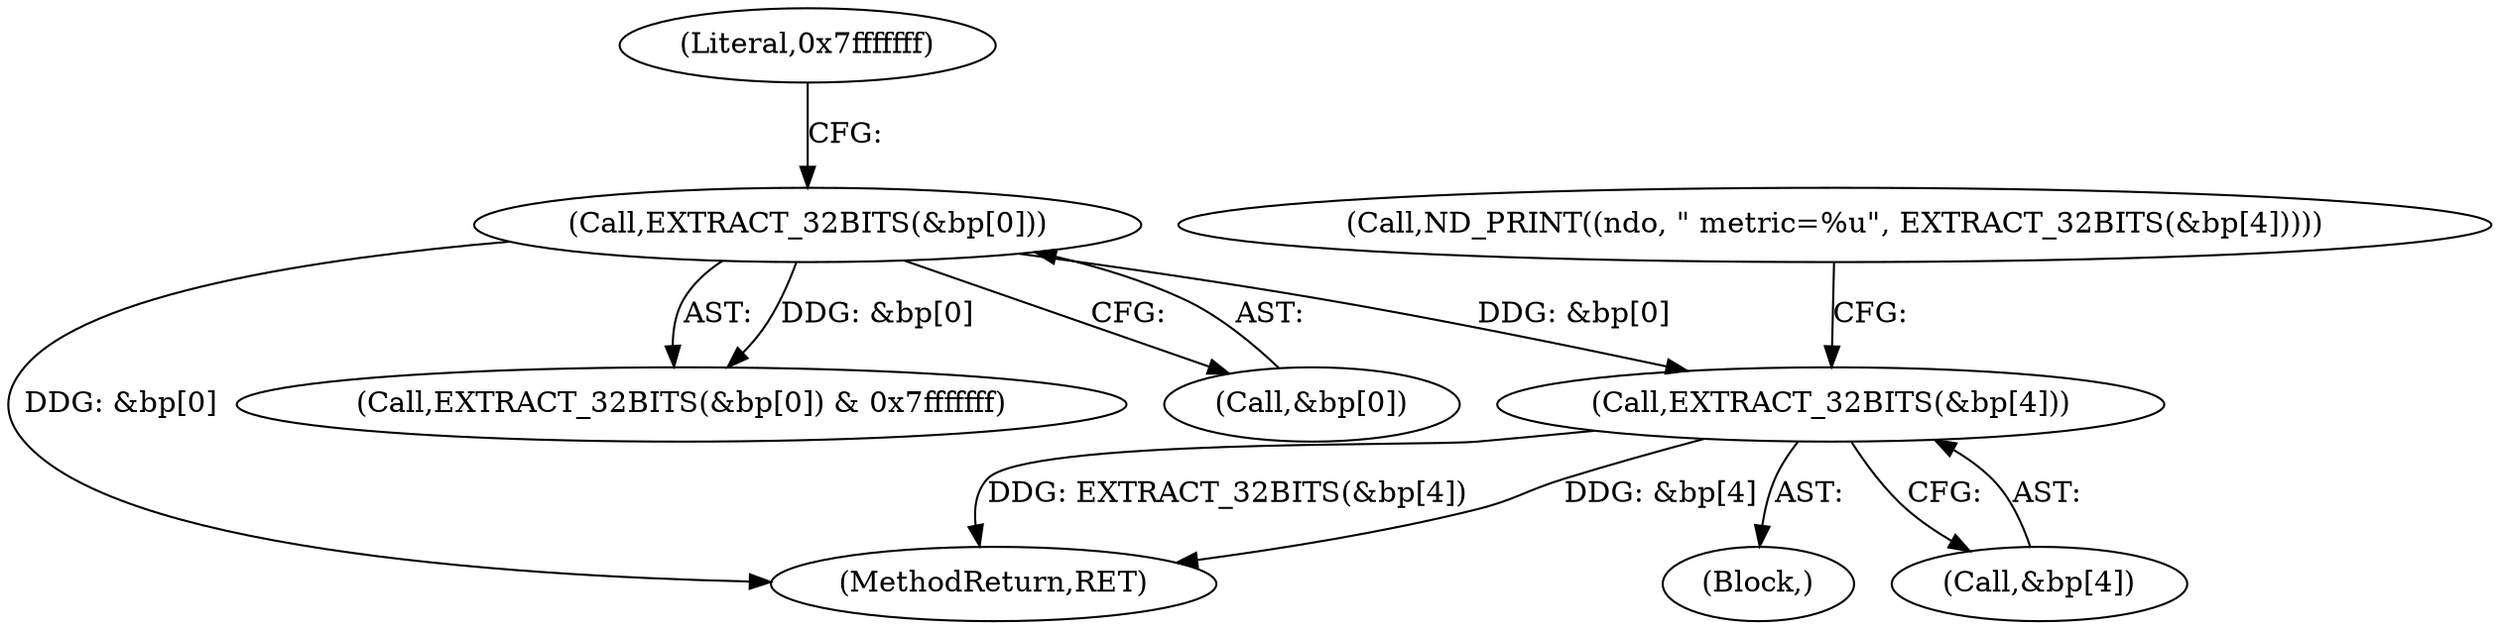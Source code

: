 digraph "0_tcpdump_6fca58f5f9c96749a575f52e20598ad43f5bdf30@pointer" {
"1001311" [label="(Call,EXTRACT_32BITS(&bp[4]))"];
"1001300" [label="(Call,EXTRACT_32BITS(&bp[0]))"];
"1001305" [label="(Literal,0x7fffffff)"];
"1001311" [label="(Call,EXTRACT_32BITS(&bp[4]))"];
"1001547" [label="(MethodReturn,RET)"];
"1001306" [label="(Call,ND_PRINT((ndo, \" metric=%u\", EXTRACT_32BITS(&bp[4]))))"];
"1001300" [label="(Call,EXTRACT_32BITS(&bp[0]))"];
"1001299" [label="(Call,EXTRACT_32BITS(&bp[0]) & 0x7fffffff)"];
"1001309" [label="(Block,)"];
"1001312" [label="(Call,&bp[4])"];
"1001301" [label="(Call,&bp[0])"];
"1001311" -> "1001309"  [label="AST: "];
"1001311" -> "1001312"  [label="CFG: "];
"1001312" -> "1001311"  [label="AST: "];
"1001306" -> "1001311"  [label="CFG: "];
"1001311" -> "1001547"  [label="DDG: &bp[4]"];
"1001311" -> "1001547"  [label="DDG: EXTRACT_32BITS(&bp[4])"];
"1001300" -> "1001311"  [label="DDG: &bp[0]"];
"1001300" -> "1001299"  [label="AST: "];
"1001300" -> "1001301"  [label="CFG: "];
"1001301" -> "1001300"  [label="AST: "];
"1001305" -> "1001300"  [label="CFG: "];
"1001300" -> "1001547"  [label="DDG: &bp[0]"];
"1001300" -> "1001299"  [label="DDG: &bp[0]"];
}
